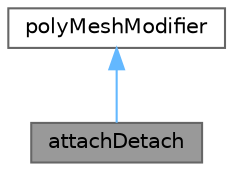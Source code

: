 digraph "attachDetach"
{
 // LATEX_PDF_SIZE
  bgcolor="transparent";
  edge [fontname=Helvetica,fontsize=10,labelfontname=Helvetica,labelfontsize=10];
  node [fontname=Helvetica,fontsize=10,shape=box,height=0.2,width=0.4];
  Node1 [id="Node000001",label="attachDetach",height=0.2,width=0.4,color="gray40", fillcolor="grey60", style="filled", fontcolor="black",tooltip="Attach/detach boundary mesh modifier. This modifier takes a set of internal faces and converts them i..."];
  Node2 -> Node1 [id="edge1_Node000001_Node000002",dir="back",color="steelblue1",style="solid",tooltip=" "];
  Node2 [id="Node000002",label="polyMeshModifier",height=0.2,width=0.4,color="gray40", fillcolor="white", style="filled",URL="$classFoam_1_1polyMeshModifier.html",tooltip="Virtual base class for mesh modifiers."];
}
